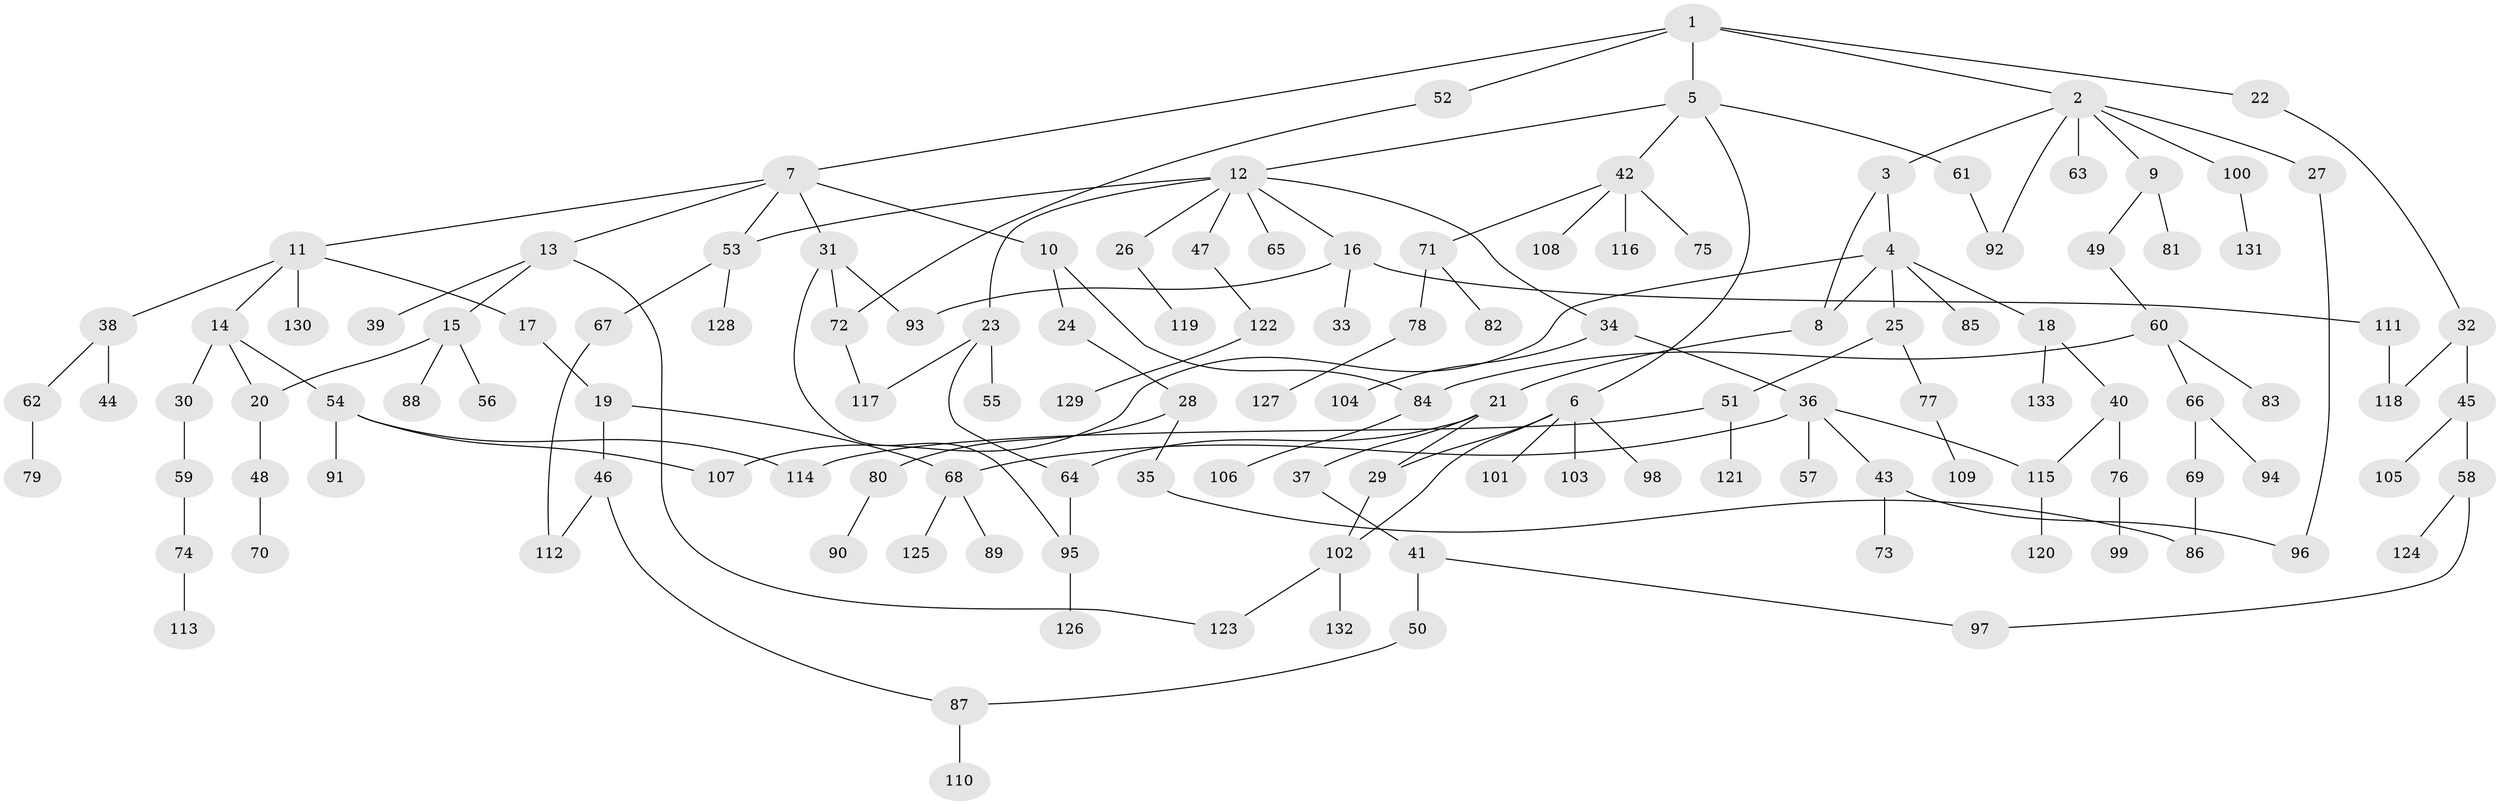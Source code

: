 // coarse degree distribution, {5: 0.05434782608695652, 6: 0.03260869565217391, 2: 0.2391304347826087, 7: 0.03260869565217391, 8: 0.010869565217391304, 3: 0.17391304347826086, 4: 0.06521739130434782, 1: 0.391304347826087}
// Generated by graph-tools (version 1.1) at 2025/41/03/06/25 10:41:26]
// undirected, 133 vertices, 155 edges
graph export_dot {
graph [start="1"]
  node [color=gray90,style=filled];
  1;
  2;
  3;
  4;
  5;
  6;
  7;
  8;
  9;
  10;
  11;
  12;
  13;
  14;
  15;
  16;
  17;
  18;
  19;
  20;
  21;
  22;
  23;
  24;
  25;
  26;
  27;
  28;
  29;
  30;
  31;
  32;
  33;
  34;
  35;
  36;
  37;
  38;
  39;
  40;
  41;
  42;
  43;
  44;
  45;
  46;
  47;
  48;
  49;
  50;
  51;
  52;
  53;
  54;
  55;
  56;
  57;
  58;
  59;
  60;
  61;
  62;
  63;
  64;
  65;
  66;
  67;
  68;
  69;
  70;
  71;
  72;
  73;
  74;
  75;
  76;
  77;
  78;
  79;
  80;
  81;
  82;
  83;
  84;
  85;
  86;
  87;
  88;
  89;
  90;
  91;
  92;
  93;
  94;
  95;
  96;
  97;
  98;
  99;
  100;
  101;
  102;
  103;
  104;
  105;
  106;
  107;
  108;
  109;
  110;
  111;
  112;
  113;
  114;
  115;
  116;
  117;
  118;
  119;
  120;
  121;
  122;
  123;
  124;
  125;
  126;
  127;
  128;
  129;
  130;
  131;
  132;
  133;
  1 -- 2;
  1 -- 5;
  1 -- 7;
  1 -- 22;
  1 -- 52;
  2 -- 3;
  2 -- 9;
  2 -- 27;
  2 -- 63;
  2 -- 92;
  2 -- 100;
  3 -- 4;
  3 -- 8;
  4 -- 18;
  4 -- 25;
  4 -- 85;
  4 -- 107;
  4 -- 8;
  5 -- 6;
  5 -- 12;
  5 -- 42;
  5 -- 61;
  6 -- 98;
  6 -- 101;
  6 -- 103;
  6 -- 29;
  6 -- 102;
  7 -- 10;
  7 -- 11;
  7 -- 13;
  7 -- 31;
  7 -- 53;
  8 -- 21;
  9 -- 49;
  9 -- 81;
  10 -- 24;
  10 -- 84;
  11 -- 14;
  11 -- 17;
  11 -- 38;
  11 -- 130;
  12 -- 16;
  12 -- 23;
  12 -- 26;
  12 -- 34;
  12 -- 47;
  12 -- 65;
  12 -- 53;
  13 -- 15;
  13 -- 39;
  13 -- 123;
  14 -- 20;
  14 -- 30;
  14 -- 54;
  15 -- 56;
  15 -- 88;
  15 -- 20;
  16 -- 33;
  16 -- 111;
  16 -- 93;
  17 -- 19;
  18 -- 40;
  18 -- 133;
  19 -- 46;
  19 -- 68;
  20 -- 48;
  21 -- 29;
  21 -- 37;
  21 -- 64;
  22 -- 32;
  23 -- 55;
  23 -- 64;
  23 -- 117;
  24 -- 28;
  25 -- 51;
  25 -- 77;
  26 -- 119;
  27 -- 96;
  28 -- 35;
  28 -- 80;
  29 -- 102;
  30 -- 59;
  31 -- 72;
  31 -- 93;
  31 -- 95;
  32 -- 45;
  32 -- 118;
  34 -- 36;
  34 -- 104;
  35 -- 86;
  36 -- 43;
  36 -- 57;
  36 -- 68;
  36 -- 115;
  37 -- 41;
  38 -- 44;
  38 -- 62;
  40 -- 76;
  40 -- 115;
  41 -- 50;
  41 -- 97;
  42 -- 71;
  42 -- 75;
  42 -- 108;
  42 -- 116;
  43 -- 73;
  43 -- 96;
  45 -- 58;
  45 -- 105;
  46 -- 87;
  46 -- 112;
  47 -- 122;
  48 -- 70;
  49 -- 60;
  50 -- 87;
  51 -- 114;
  51 -- 121;
  52 -- 72;
  53 -- 67;
  53 -- 128;
  54 -- 91;
  54 -- 107;
  54 -- 114;
  58 -- 124;
  58 -- 97;
  59 -- 74;
  60 -- 66;
  60 -- 83;
  60 -- 84;
  61 -- 92;
  62 -- 79;
  64 -- 95;
  66 -- 69;
  66 -- 94;
  67 -- 112;
  68 -- 89;
  68 -- 125;
  69 -- 86;
  71 -- 78;
  71 -- 82;
  72 -- 117;
  74 -- 113;
  76 -- 99;
  77 -- 109;
  78 -- 127;
  80 -- 90;
  84 -- 106;
  87 -- 110;
  95 -- 126;
  100 -- 131;
  102 -- 123;
  102 -- 132;
  111 -- 118;
  115 -- 120;
  122 -- 129;
}
